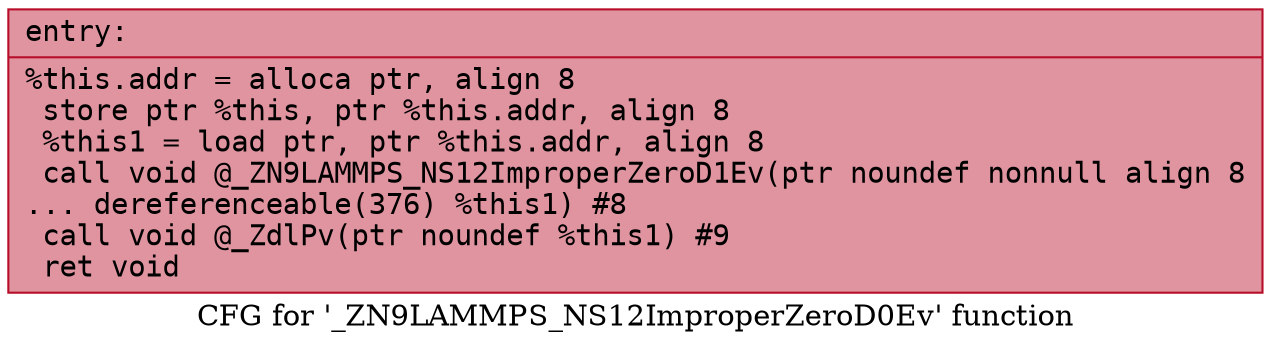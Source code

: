 digraph "CFG for '_ZN9LAMMPS_NS12ImproperZeroD0Ev' function" {
	label="CFG for '_ZN9LAMMPS_NS12ImproperZeroD0Ev' function";

	Node0x5592e7b00f20 [shape=record,color="#b70d28ff", style=filled, fillcolor="#b70d2870" fontname="Courier",label="{entry:\l|  %this.addr = alloca ptr, align 8\l  store ptr %this, ptr %this.addr, align 8\l  %this1 = load ptr, ptr %this.addr, align 8\l  call void @_ZN9LAMMPS_NS12ImproperZeroD1Ev(ptr noundef nonnull align 8\l... dereferenceable(376) %this1) #8\l  call void @_ZdlPv(ptr noundef %this1) #9\l  ret void\l}"];
}
